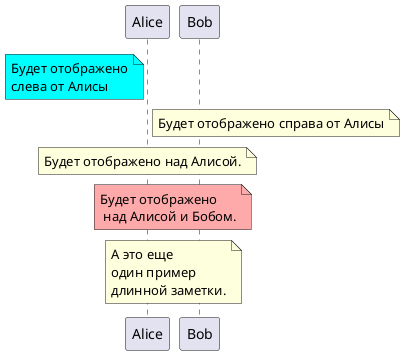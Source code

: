 
@startuml
participant Alice 
participant Bob
note left of Alice #aqua 
Будет отображено
слева от Алисы
end note
note right of Alice: Будет отображено справа от Алисы
note over Alice: Будет отображено над Алисой.
note over Alice, Bob #FFAAAA: Будет отображено\n над Алисой и Бобом.
note over Bob, Alice
А это еще
один пример
длинной заметки.
end note
@enduml